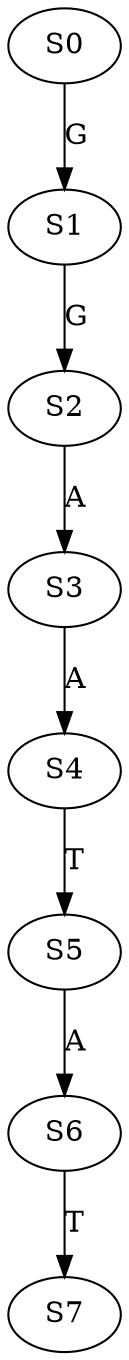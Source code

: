 strict digraph  {
	S0 -> S1 [ label = G ];
	S1 -> S2 [ label = G ];
	S2 -> S3 [ label = A ];
	S3 -> S4 [ label = A ];
	S4 -> S5 [ label = T ];
	S5 -> S6 [ label = A ];
	S6 -> S7 [ label = T ];
}
